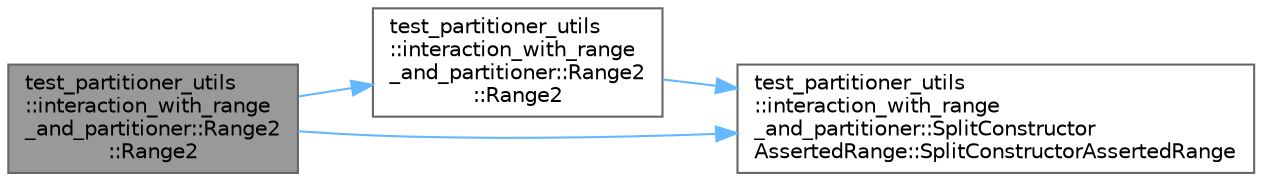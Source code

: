 digraph "test_partitioner_utils::interaction_with_range_and_partitioner::Range2::Range2"
{
 // LATEX_PDF_SIZE
  bgcolor="transparent";
  edge [fontname=Helvetica,fontsize=10,labelfontname=Helvetica,labelfontsize=10];
  node [fontname=Helvetica,fontsize=10,shape=box,height=0.2,width=0.4];
  rankdir="LR";
  Node1 [id="Node000001",label="test_partitioner_utils\l::interaction_with_range\l_and_partitioner::Range2\l::Range2",height=0.2,width=0.4,color="gray40", fillcolor="grey60", style="filled", fontcolor="black",tooltip=" "];
  Node1 -> Node2 [id="edge1_Node000001_Node000002",color="steelblue1",style="solid",tooltip=" "];
  Node2 [id="Node000002",label="test_partitioner_utils\l::interaction_with_range\l_and_partitioner::Range2\l::Range2",height=0.2,width=0.4,color="grey40", fillcolor="white", style="filled",URL="$classtest__partitioner__utils_1_1interaction__with__range__and__partitioner_1_1_range2.html#adae151b902799ee7b5676bfbb36a09ff",tooltip=" "];
  Node2 -> Node3 [id="edge2_Node000002_Node000003",color="steelblue1",style="solid",tooltip=" "];
  Node3 [id="Node000003",label="test_partitioner_utils\l::interaction_with_range\l_and_partitioner::SplitConstructor\lAssertedRange::SplitConstructorAssertedRange",height=0.2,width=0.4,color="grey40", fillcolor="white", style="filled",URL="$classtest__partitioner__utils_1_1interaction__with__range__and__partitioner_1_1_split_constructor_asserted_range.html#a8d69511a33b77177098b67a5a687c46f",tooltip=" "];
  Node1 -> Node3 [id="edge3_Node000001_Node000003",color="steelblue1",style="solid",tooltip=" "];
}
